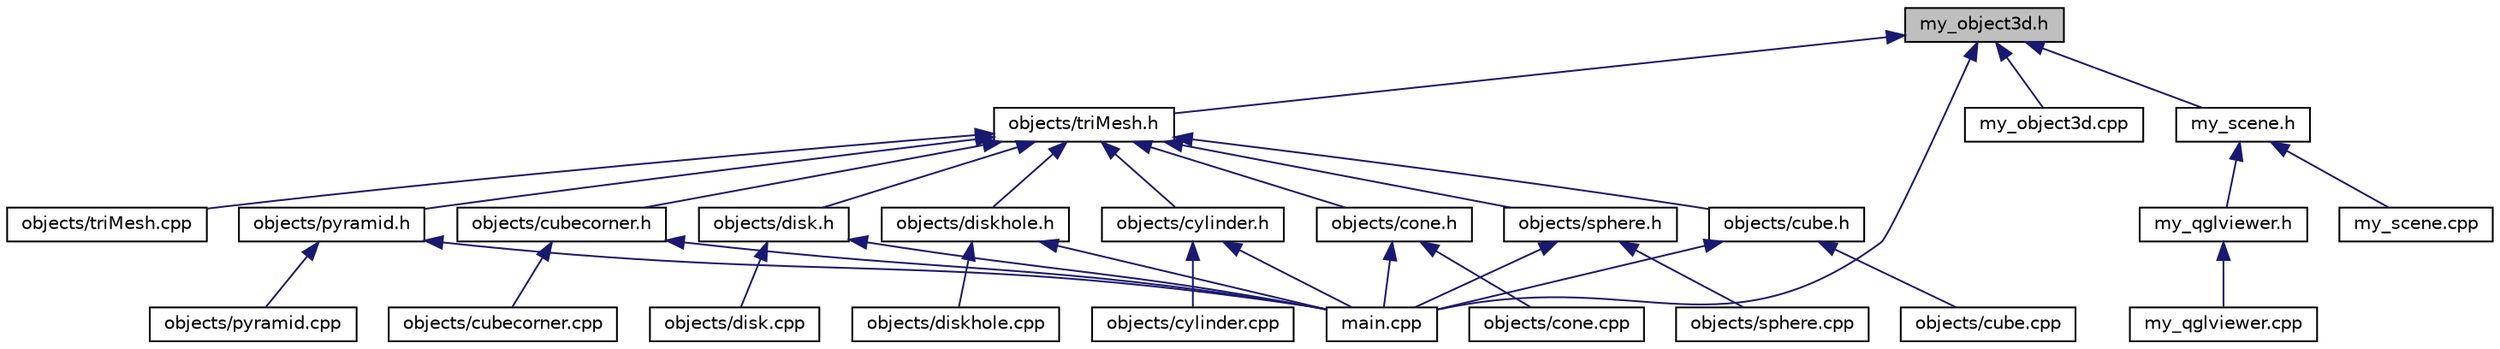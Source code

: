 digraph "my_object3d.h"
{
  edge [fontname="Helvetica",fontsize="10",labelfontname="Helvetica",labelfontsize="10"];
  node [fontname="Helvetica",fontsize="10",shape=record];
  Node1 [label="my_object3d.h",height=0.2,width=0.4,color="black", fillcolor="grey75", style="filled", fontcolor="black"];
  Node1 -> Node2 [dir="back",color="midnightblue",fontsize="10",style="solid",fontname="Helvetica"];
  Node2 [label="main.cpp",height=0.2,width=0.4,color="black", fillcolor="white", style="filled",URL="$main_8cpp.html",tooltip="Declares an application, a main window and a 3D scene. "];
  Node1 -> Node3 [dir="back",color="midnightblue",fontsize="10",style="solid",fontname="Helvetica"];
  Node3 [label="objects/triMesh.h",height=0.2,width=0.4,color="black", fillcolor="white", style="filled",URL="$triMesh_8h.html"];
  Node3 -> Node4 [dir="back",color="midnightblue",fontsize="10",style="solid",fontname="Helvetica"];
  Node4 [label="objects/cube.h",height=0.2,width=0.4,color="black", fillcolor="white", style="filled",URL="$cube_8h.html"];
  Node4 -> Node2 [dir="back",color="midnightblue",fontsize="10",style="solid",fontname="Helvetica"];
  Node4 -> Node5 [dir="back",color="midnightblue",fontsize="10",style="solid",fontname="Helvetica"];
  Node5 [label="objects/cube.cpp",height=0.2,width=0.4,color="black", fillcolor="white", style="filled",URL="$cube_8cpp.html"];
  Node3 -> Node6 [dir="back",color="midnightblue",fontsize="10",style="solid",fontname="Helvetica"];
  Node6 [label="objects/pyramid.h",height=0.2,width=0.4,color="black", fillcolor="white", style="filled",URL="$pyramid_8h.html"];
  Node6 -> Node2 [dir="back",color="midnightblue",fontsize="10",style="solid",fontname="Helvetica"];
  Node6 -> Node7 [dir="back",color="midnightblue",fontsize="10",style="solid",fontname="Helvetica"];
  Node7 [label="objects/pyramid.cpp",height=0.2,width=0.4,color="black", fillcolor="white", style="filled",URL="$pyramid_8cpp.html"];
  Node3 -> Node8 [dir="back",color="midnightblue",fontsize="10",style="solid",fontname="Helvetica"];
  Node8 [label="objects/cubecorner.h",height=0.2,width=0.4,color="black", fillcolor="white", style="filled",URL="$cubecorner_8h.html"];
  Node8 -> Node2 [dir="back",color="midnightblue",fontsize="10",style="solid",fontname="Helvetica"];
  Node8 -> Node9 [dir="back",color="midnightblue",fontsize="10",style="solid",fontname="Helvetica"];
  Node9 [label="objects/cubecorner.cpp",height=0.2,width=0.4,color="black", fillcolor="white", style="filled",URL="$cubecorner_8cpp.html"];
  Node3 -> Node10 [dir="back",color="midnightblue",fontsize="10",style="solid",fontname="Helvetica"];
  Node10 [label="objects/disk.h",height=0.2,width=0.4,color="black", fillcolor="white", style="filled",URL="$disk_8h.html"];
  Node10 -> Node2 [dir="back",color="midnightblue",fontsize="10",style="solid",fontname="Helvetica"];
  Node10 -> Node11 [dir="back",color="midnightblue",fontsize="10",style="solid",fontname="Helvetica"];
  Node11 [label="objects/disk.cpp",height=0.2,width=0.4,color="black", fillcolor="white", style="filled",URL="$disk_8cpp.html"];
  Node3 -> Node12 [dir="back",color="midnightblue",fontsize="10",style="solid",fontname="Helvetica"];
  Node12 [label="objects/diskhole.h",height=0.2,width=0.4,color="black", fillcolor="white", style="filled",URL="$diskhole_8h.html"];
  Node12 -> Node2 [dir="back",color="midnightblue",fontsize="10",style="solid",fontname="Helvetica"];
  Node12 -> Node13 [dir="back",color="midnightblue",fontsize="10",style="solid",fontname="Helvetica"];
  Node13 [label="objects/diskhole.cpp",height=0.2,width=0.4,color="black", fillcolor="white", style="filled",URL="$diskhole_8cpp.html"];
  Node3 -> Node14 [dir="back",color="midnightblue",fontsize="10",style="solid",fontname="Helvetica"];
  Node14 [label="objects/cylinder.h",height=0.2,width=0.4,color="black", fillcolor="white", style="filled",URL="$cylinder_8h.html"];
  Node14 -> Node2 [dir="back",color="midnightblue",fontsize="10",style="solid",fontname="Helvetica"];
  Node14 -> Node15 [dir="back",color="midnightblue",fontsize="10",style="solid",fontname="Helvetica"];
  Node15 [label="objects/cylinder.cpp",height=0.2,width=0.4,color="black", fillcolor="white", style="filled",URL="$cylinder_8cpp.html"];
  Node3 -> Node16 [dir="back",color="midnightblue",fontsize="10",style="solid",fontname="Helvetica"];
  Node16 [label="objects/cone.h",height=0.2,width=0.4,color="black", fillcolor="white", style="filled",URL="$cone_8h.html"];
  Node16 -> Node2 [dir="back",color="midnightblue",fontsize="10",style="solid",fontname="Helvetica"];
  Node16 -> Node17 [dir="back",color="midnightblue",fontsize="10",style="solid",fontname="Helvetica"];
  Node17 [label="objects/cone.cpp",height=0.2,width=0.4,color="black", fillcolor="white", style="filled",URL="$cone_8cpp.html"];
  Node3 -> Node18 [dir="back",color="midnightblue",fontsize="10",style="solid",fontname="Helvetica"];
  Node18 [label="objects/sphere.h",height=0.2,width=0.4,color="black", fillcolor="white", style="filled",URL="$sphere_8h.html"];
  Node18 -> Node2 [dir="back",color="midnightblue",fontsize="10",style="solid",fontname="Helvetica"];
  Node18 -> Node19 [dir="back",color="midnightblue",fontsize="10",style="solid",fontname="Helvetica"];
  Node19 [label="objects/sphere.cpp",height=0.2,width=0.4,color="black", fillcolor="white", style="filled",URL="$sphere_8cpp.html"];
  Node3 -> Node20 [dir="back",color="midnightblue",fontsize="10",style="solid",fontname="Helvetica"];
  Node20 [label="objects/triMesh.cpp",height=0.2,width=0.4,color="black", fillcolor="white", style="filled",URL="$triMesh_8cpp.html"];
  Node1 -> Node21 [dir="back",color="midnightblue",fontsize="10",style="solid",fontname="Helvetica"];
  Node21 [label="my_object3d.cpp",height=0.2,width=0.4,color="black", fillcolor="white", style="filled",URL="$my__object3d_8cpp.html"];
  Node1 -> Node22 [dir="back",color="midnightblue",fontsize="10",style="solid",fontname="Helvetica"];
  Node22 [label="my_scene.h",height=0.2,width=0.4,color="black", fillcolor="white", style="filled",URL="$my__scene_8h.html",tooltip="Defines a custom 3D scene. "];
  Node22 -> Node23 [dir="back",color="midnightblue",fontsize="10",style="solid",fontname="Helvetica"];
  Node23 [label="my_qglviewer.h",height=0.2,width=0.4,color="black", fillcolor="white", style="filled",URL="$my__qglviewer_8h.html",tooltip="Defines a custom viewer. "];
  Node23 -> Node24 [dir="back",color="midnightblue",fontsize="10",style="solid",fontname="Helvetica"];
  Node24 [label="my_qglviewer.cpp",height=0.2,width=0.4,color="black", fillcolor="white", style="filled",URL="$my__qglviewer_8cpp.html"];
  Node22 -> Node25 [dir="back",color="midnightblue",fontsize="10",style="solid",fontname="Helvetica"];
  Node25 [label="my_scene.cpp",height=0.2,width=0.4,color="black", fillcolor="white", style="filled",URL="$my__scene_8cpp.html"];
}
